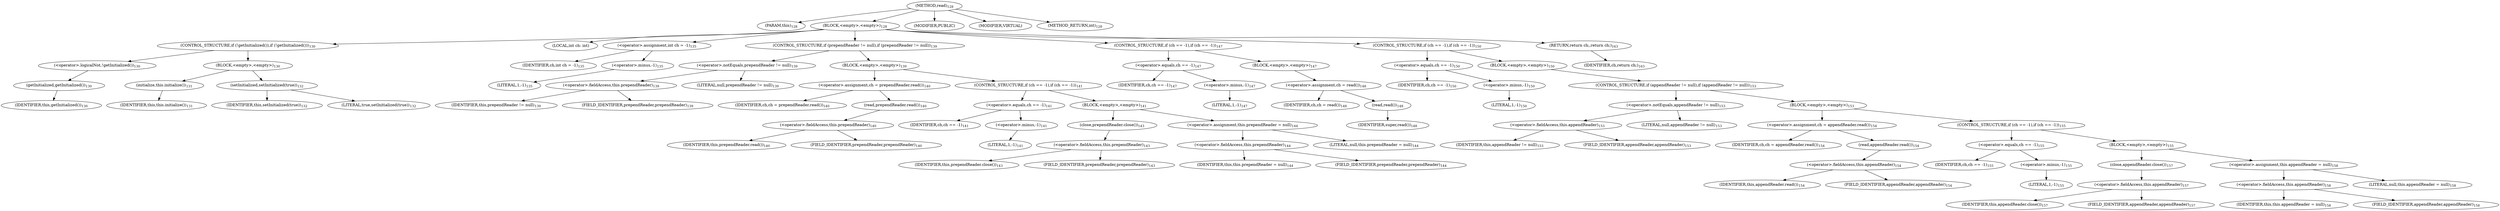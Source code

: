 digraph "read" {  
"77" [label = <(METHOD,read)<SUB>128</SUB>> ]
"8" [label = <(PARAM,this)<SUB>128</SUB>> ]
"78" [label = <(BLOCK,&lt;empty&gt;,&lt;empty&gt;)<SUB>128</SUB>> ]
"79" [label = <(CONTROL_STRUCTURE,if (!getInitialized()),if (!getInitialized()))<SUB>130</SUB>> ]
"80" [label = <(&lt;operator&gt;.logicalNot,!getInitialized())<SUB>130</SUB>> ]
"81" [label = <(getInitialized,getInitialized())<SUB>130</SUB>> ]
"7" [label = <(IDENTIFIER,this,getInitialized())<SUB>130</SUB>> ]
"82" [label = <(BLOCK,&lt;empty&gt;,&lt;empty&gt;)<SUB>130</SUB>> ]
"83" [label = <(initialize,this.initialize())<SUB>131</SUB>> ]
"9" [label = <(IDENTIFIER,this,this.initialize())<SUB>131</SUB>> ]
"84" [label = <(setInitialized,setInitialized(true))<SUB>132</SUB>> ]
"10" [label = <(IDENTIFIER,this,setInitialized(true))<SUB>132</SUB>> ]
"85" [label = <(LITERAL,true,setInitialized(true))<SUB>132</SUB>> ]
"86" [label = <(LOCAL,int ch: int)> ]
"87" [label = <(&lt;operator&gt;.assignment,int ch = -1)<SUB>135</SUB>> ]
"88" [label = <(IDENTIFIER,ch,int ch = -1)<SUB>135</SUB>> ]
"89" [label = <(&lt;operator&gt;.minus,-1)<SUB>135</SUB>> ]
"90" [label = <(LITERAL,1,-1)<SUB>135</SUB>> ]
"91" [label = <(CONTROL_STRUCTURE,if (prependReader != null),if (prependReader != null))<SUB>139</SUB>> ]
"92" [label = <(&lt;operator&gt;.notEquals,prependReader != null)<SUB>139</SUB>> ]
"93" [label = <(&lt;operator&gt;.fieldAccess,this.prependReader)<SUB>139</SUB>> ]
"94" [label = <(IDENTIFIER,this,prependReader != null)<SUB>139</SUB>> ]
"95" [label = <(FIELD_IDENTIFIER,prependReader,prependReader)<SUB>139</SUB>> ]
"96" [label = <(LITERAL,null,prependReader != null)<SUB>139</SUB>> ]
"97" [label = <(BLOCK,&lt;empty&gt;,&lt;empty&gt;)<SUB>139</SUB>> ]
"98" [label = <(&lt;operator&gt;.assignment,ch = prependReader.read())<SUB>140</SUB>> ]
"99" [label = <(IDENTIFIER,ch,ch = prependReader.read())<SUB>140</SUB>> ]
"100" [label = <(read,prependReader.read())<SUB>140</SUB>> ]
"101" [label = <(&lt;operator&gt;.fieldAccess,this.prependReader)<SUB>140</SUB>> ]
"102" [label = <(IDENTIFIER,this,prependReader.read())<SUB>140</SUB>> ]
"103" [label = <(FIELD_IDENTIFIER,prependReader,prependReader)<SUB>140</SUB>> ]
"104" [label = <(CONTROL_STRUCTURE,if (ch == -1),if (ch == -1))<SUB>141</SUB>> ]
"105" [label = <(&lt;operator&gt;.equals,ch == -1)<SUB>141</SUB>> ]
"106" [label = <(IDENTIFIER,ch,ch == -1)<SUB>141</SUB>> ]
"107" [label = <(&lt;operator&gt;.minus,-1)<SUB>141</SUB>> ]
"108" [label = <(LITERAL,1,-1)<SUB>141</SUB>> ]
"109" [label = <(BLOCK,&lt;empty&gt;,&lt;empty&gt;)<SUB>141</SUB>> ]
"110" [label = <(close,prependReader.close())<SUB>143</SUB>> ]
"111" [label = <(&lt;operator&gt;.fieldAccess,this.prependReader)<SUB>143</SUB>> ]
"112" [label = <(IDENTIFIER,this,prependReader.close())<SUB>143</SUB>> ]
"113" [label = <(FIELD_IDENTIFIER,prependReader,prependReader)<SUB>143</SUB>> ]
"114" [label = <(&lt;operator&gt;.assignment,this.prependReader = null)<SUB>144</SUB>> ]
"115" [label = <(&lt;operator&gt;.fieldAccess,this.prependReader)<SUB>144</SUB>> ]
"116" [label = <(IDENTIFIER,this,this.prependReader = null)<SUB>144</SUB>> ]
"117" [label = <(FIELD_IDENTIFIER,prependReader,prependReader)<SUB>144</SUB>> ]
"118" [label = <(LITERAL,null,this.prependReader = null)<SUB>144</SUB>> ]
"119" [label = <(CONTROL_STRUCTURE,if (ch == -1),if (ch == -1))<SUB>147</SUB>> ]
"120" [label = <(&lt;operator&gt;.equals,ch == -1)<SUB>147</SUB>> ]
"121" [label = <(IDENTIFIER,ch,ch == -1)<SUB>147</SUB>> ]
"122" [label = <(&lt;operator&gt;.minus,-1)<SUB>147</SUB>> ]
"123" [label = <(LITERAL,1,-1)<SUB>147</SUB>> ]
"124" [label = <(BLOCK,&lt;empty&gt;,&lt;empty&gt;)<SUB>147</SUB>> ]
"125" [label = <(&lt;operator&gt;.assignment,ch = read())<SUB>148</SUB>> ]
"126" [label = <(IDENTIFIER,ch,ch = read())<SUB>148</SUB>> ]
"127" [label = <(read,read())<SUB>148</SUB>> ]
"128" [label = <(IDENTIFIER,super,read())<SUB>148</SUB>> ]
"129" [label = <(CONTROL_STRUCTURE,if (ch == -1),if (ch == -1))<SUB>150</SUB>> ]
"130" [label = <(&lt;operator&gt;.equals,ch == -1)<SUB>150</SUB>> ]
"131" [label = <(IDENTIFIER,ch,ch == -1)<SUB>150</SUB>> ]
"132" [label = <(&lt;operator&gt;.minus,-1)<SUB>150</SUB>> ]
"133" [label = <(LITERAL,1,-1)<SUB>150</SUB>> ]
"134" [label = <(BLOCK,&lt;empty&gt;,&lt;empty&gt;)<SUB>150</SUB>> ]
"135" [label = <(CONTROL_STRUCTURE,if (appendReader != null),if (appendReader != null))<SUB>153</SUB>> ]
"136" [label = <(&lt;operator&gt;.notEquals,appendReader != null)<SUB>153</SUB>> ]
"137" [label = <(&lt;operator&gt;.fieldAccess,this.appendReader)<SUB>153</SUB>> ]
"138" [label = <(IDENTIFIER,this,appendReader != null)<SUB>153</SUB>> ]
"139" [label = <(FIELD_IDENTIFIER,appendReader,appendReader)<SUB>153</SUB>> ]
"140" [label = <(LITERAL,null,appendReader != null)<SUB>153</SUB>> ]
"141" [label = <(BLOCK,&lt;empty&gt;,&lt;empty&gt;)<SUB>153</SUB>> ]
"142" [label = <(&lt;operator&gt;.assignment,ch = appendReader.read())<SUB>154</SUB>> ]
"143" [label = <(IDENTIFIER,ch,ch = appendReader.read())<SUB>154</SUB>> ]
"144" [label = <(read,appendReader.read())<SUB>154</SUB>> ]
"145" [label = <(&lt;operator&gt;.fieldAccess,this.appendReader)<SUB>154</SUB>> ]
"146" [label = <(IDENTIFIER,this,appendReader.read())<SUB>154</SUB>> ]
"147" [label = <(FIELD_IDENTIFIER,appendReader,appendReader)<SUB>154</SUB>> ]
"148" [label = <(CONTROL_STRUCTURE,if (ch == -1),if (ch == -1))<SUB>155</SUB>> ]
"149" [label = <(&lt;operator&gt;.equals,ch == -1)<SUB>155</SUB>> ]
"150" [label = <(IDENTIFIER,ch,ch == -1)<SUB>155</SUB>> ]
"151" [label = <(&lt;operator&gt;.minus,-1)<SUB>155</SUB>> ]
"152" [label = <(LITERAL,1,-1)<SUB>155</SUB>> ]
"153" [label = <(BLOCK,&lt;empty&gt;,&lt;empty&gt;)<SUB>155</SUB>> ]
"154" [label = <(close,appendReader.close())<SUB>157</SUB>> ]
"155" [label = <(&lt;operator&gt;.fieldAccess,this.appendReader)<SUB>157</SUB>> ]
"156" [label = <(IDENTIFIER,this,appendReader.close())<SUB>157</SUB>> ]
"157" [label = <(FIELD_IDENTIFIER,appendReader,appendReader)<SUB>157</SUB>> ]
"158" [label = <(&lt;operator&gt;.assignment,this.appendReader = null)<SUB>158</SUB>> ]
"159" [label = <(&lt;operator&gt;.fieldAccess,this.appendReader)<SUB>158</SUB>> ]
"160" [label = <(IDENTIFIER,this,this.appendReader = null)<SUB>158</SUB>> ]
"161" [label = <(FIELD_IDENTIFIER,appendReader,appendReader)<SUB>158</SUB>> ]
"162" [label = <(LITERAL,null,this.appendReader = null)<SUB>158</SUB>> ]
"163" [label = <(RETURN,return ch;,return ch;)<SUB>163</SUB>> ]
"164" [label = <(IDENTIFIER,ch,return ch;)<SUB>163</SUB>> ]
"165" [label = <(MODIFIER,PUBLIC)> ]
"166" [label = <(MODIFIER,VIRTUAL)> ]
"167" [label = <(METHOD_RETURN,int)<SUB>128</SUB>> ]
  "77" -> "8" 
  "77" -> "78" 
  "77" -> "165" 
  "77" -> "166" 
  "77" -> "167" 
  "78" -> "79" 
  "78" -> "86" 
  "78" -> "87" 
  "78" -> "91" 
  "78" -> "119" 
  "78" -> "129" 
  "78" -> "163" 
  "79" -> "80" 
  "79" -> "82" 
  "80" -> "81" 
  "81" -> "7" 
  "82" -> "83" 
  "82" -> "84" 
  "83" -> "9" 
  "84" -> "10" 
  "84" -> "85" 
  "87" -> "88" 
  "87" -> "89" 
  "89" -> "90" 
  "91" -> "92" 
  "91" -> "97" 
  "92" -> "93" 
  "92" -> "96" 
  "93" -> "94" 
  "93" -> "95" 
  "97" -> "98" 
  "97" -> "104" 
  "98" -> "99" 
  "98" -> "100" 
  "100" -> "101" 
  "101" -> "102" 
  "101" -> "103" 
  "104" -> "105" 
  "104" -> "109" 
  "105" -> "106" 
  "105" -> "107" 
  "107" -> "108" 
  "109" -> "110" 
  "109" -> "114" 
  "110" -> "111" 
  "111" -> "112" 
  "111" -> "113" 
  "114" -> "115" 
  "114" -> "118" 
  "115" -> "116" 
  "115" -> "117" 
  "119" -> "120" 
  "119" -> "124" 
  "120" -> "121" 
  "120" -> "122" 
  "122" -> "123" 
  "124" -> "125" 
  "125" -> "126" 
  "125" -> "127" 
  "127" -> "128" 
  "129" -> "130" 
  "129" -> "134" 
  "130" -> "131" 
  "130" -> "132" 
  "132" -> "133" 
  "134" -> "135" 
  "135" -> "136" 
  "135" -> "141" 
  "136" -> "137" 
  "136" -> "140" 
  "137" -> "138" 
  "137" -> "139" 
  "141" -> "142" 
  "141" -> "148" 
  "142" -> "143" 
  "142" -> "144" 
  "144" -> "145" 
  "145" -> "146" 
  "145" -> "147" 
  "148" -> "149" 
  "148" -> "153" 
  "149" -> "150" 
  "149" -> "151" 
  "151" -> "152" 
  "153" -> "154" 
  "153" -> "158" 
  "154" -> "155" 
  "155" -> "156" 
  "155" -> "157" 
  "158" -> "159" 
  "158" -> "162" 
  "159" -> "160" 
  "159" -> "161" 
  "163" -> "164" 
}
